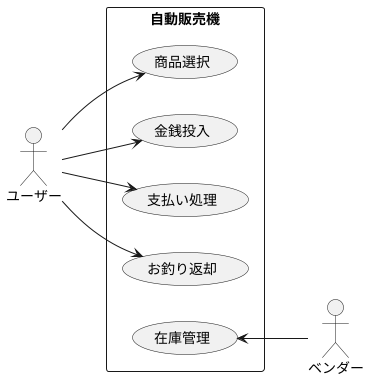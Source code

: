 @startuml 自動販売機
left to right direction

actor ユーザー
actor ベンダー

rectangle 自動販売機  {
    usecase 商品選択
    usecase 金銭投入
    usecase 支払い処理
    usecase お釣り返却
    usecase 在庫管理

    ユーザー --> 商品選択
    ユーザー --> 金銭投入
    ユーザー --> 支払い処理
    ユーザー --> お釣り返却
    在庫管理 <-- ベンダー
}
@enduml

